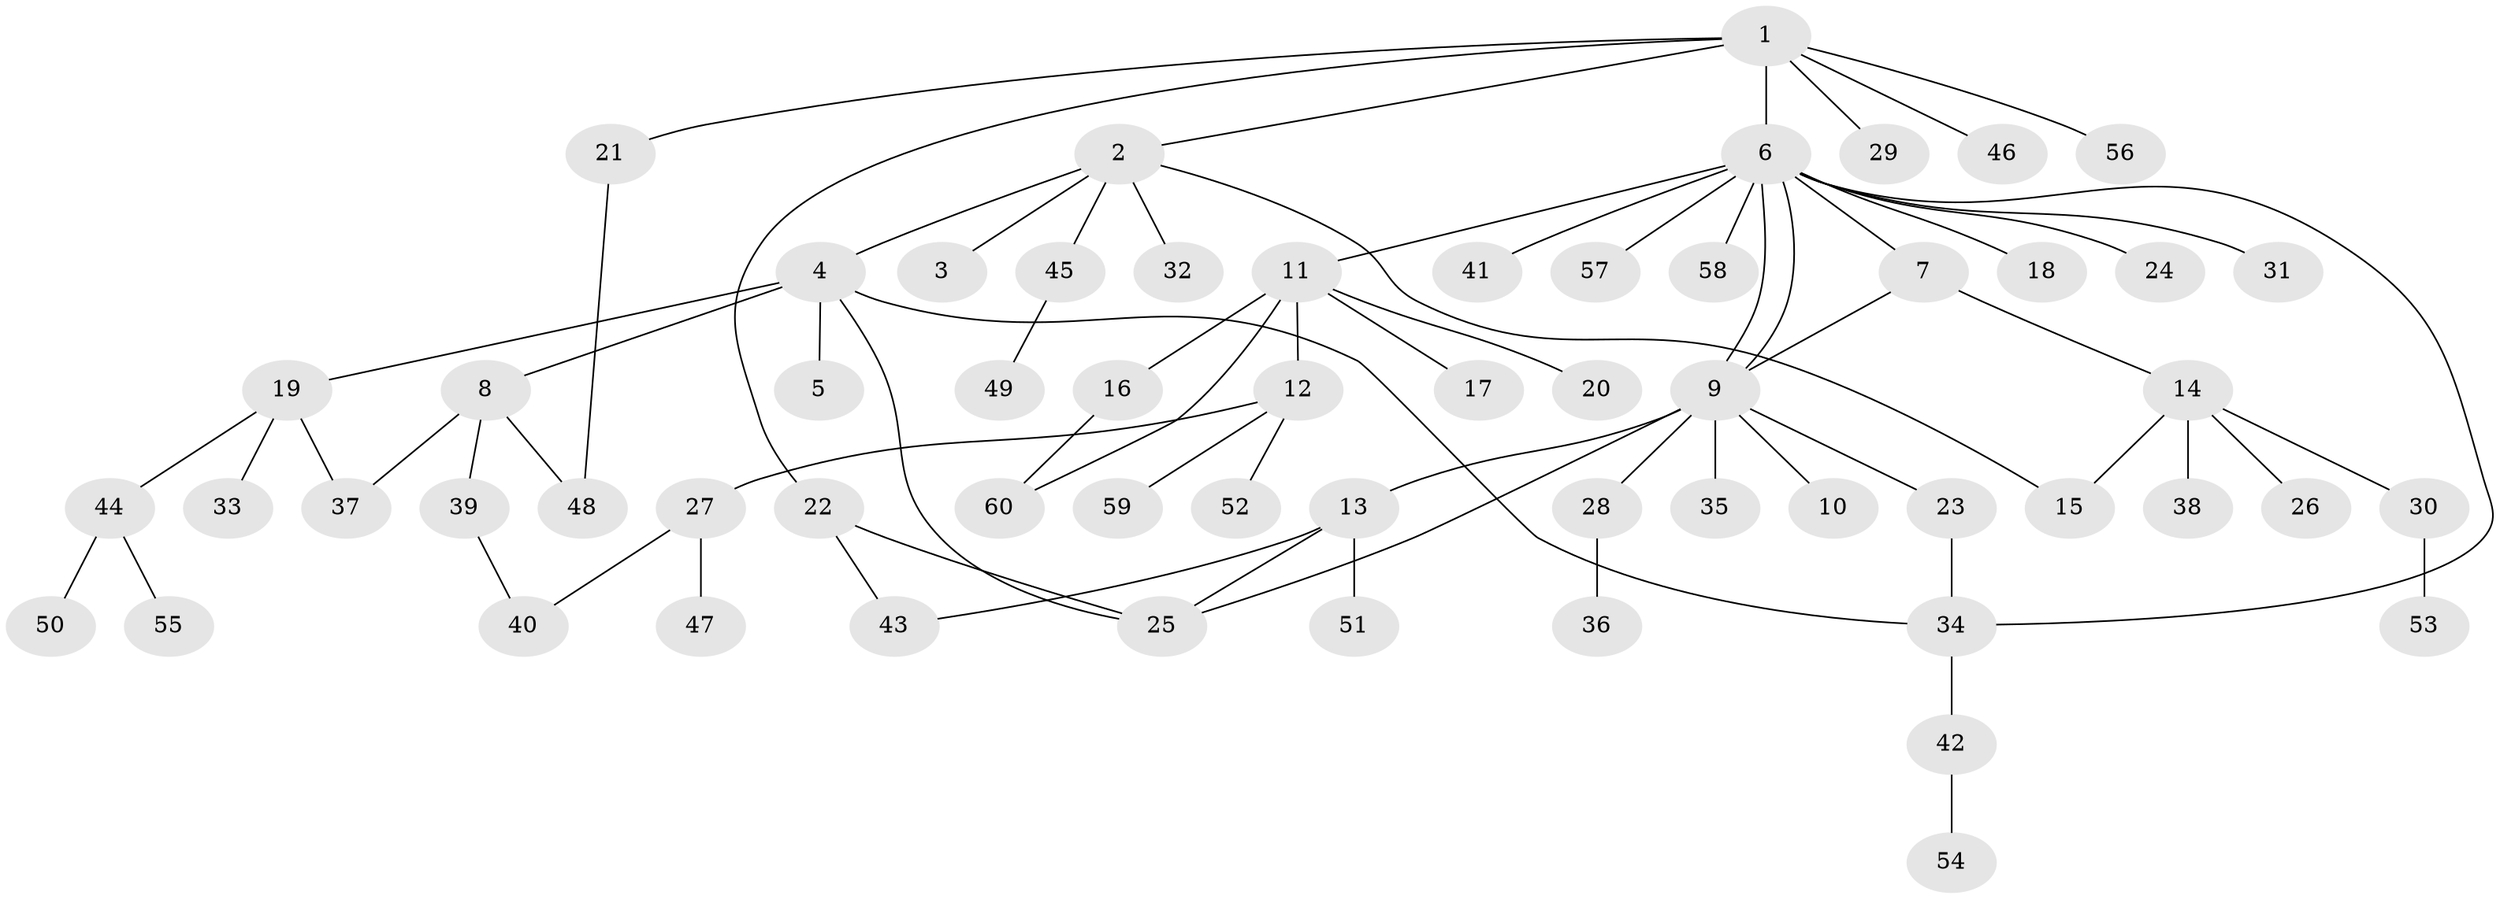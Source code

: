 // coarse degree distribution, {6: 0.023255813953488372, 5: 0.046511627906976744, 11: 0.023255813953488372, 3: 0.09302325581395349, 4: 0.11627906976744186, 7: 0.023255813953488372, 2: 0.20930232558139536, 1: 0.46511627906976744}
// Generated by graph-tools (version 1.1) at 2025/50/03/04/25 22:50:21]
// undirected, 60 vertices, 72 edges
graph export_dot {
  node [color=gray90,style=filled];
  1;
  2;
  3;
  4;
  5;
  6;
  7;
  8;
  9;
  10;
  11;
  12;
  13;
  14;
  15;
  16;
  17;
  18;
  19;
  20;
  21;
  22;
  23;
  24;
  25;
  26;
  27;
  28;
  29;
  30;
  31;
  32;
  33;
  34;
  35;
  36;
  37;
  38;
  39;
  40;
  41;
  42;
  43;
  44;
  45;
  46;
  47;
  48;
  49;
  50;
  51;
  52;
  53;
  54;
  55;
  56;
  57;
  58;
  59;
  60;
  1 -- 2;
  1 -- 6;
  1 -- 21;
  1 -- 22;
  1 -- 29;
  1 -- 46;
  1 -- 56;
  2 -- 3;
  2 -- 4;
  2 -- 15;
  2 -- 32;
  2 -- 45;
  4 -- 5;
  4 -- 8;
  4 -- 19;
  4 -- 25;
  4 -- 34;
  6 -- 7;
  6 -- 9;
  6 -- 9;
  6 -- 11;
  6 -- 18;
  6 -- 24;
  6 -- 31;
  6 -- 34;
  6 -- 41;
  6 -- 57;
  6 -- 58;
  7 -- 9;
  7 -- 14;
  8 -- 37;
  8 -- 39;
  8 -- 48;
  9 -- 10;
  9 -- 13;
  9 -- 23;
  9 -- 25;
  9 -- 28;
  9 -- 35;
  11 -- 12;
  11 -- 16;
  11 -- 17;
  11 -- 20;
  11 -- 60;
  12 -- 27;
  12 -- 52;
  12 -- 59;
  13 -- 25;
  13 -- 43;
  13 -- 51;
  14 -- 15;
  14 -- 26;
  14 -- 30;
  14 -- 38;
  16 -- 60;
  19 -- 33;
  19 -- 37;
  19 -- 44;
  21 -- 48;
  22 -- 25;
  22 -- 43;
  23 -- 34;
  27 -- 40;
  27 -- 47;
  28 -- 36;
  30 -- 53;
  34 -- 42;
  39 -- 40;
  42 -- 54;
  44 -- 50;
  44 -- 55;
  45 -- 49;
}
